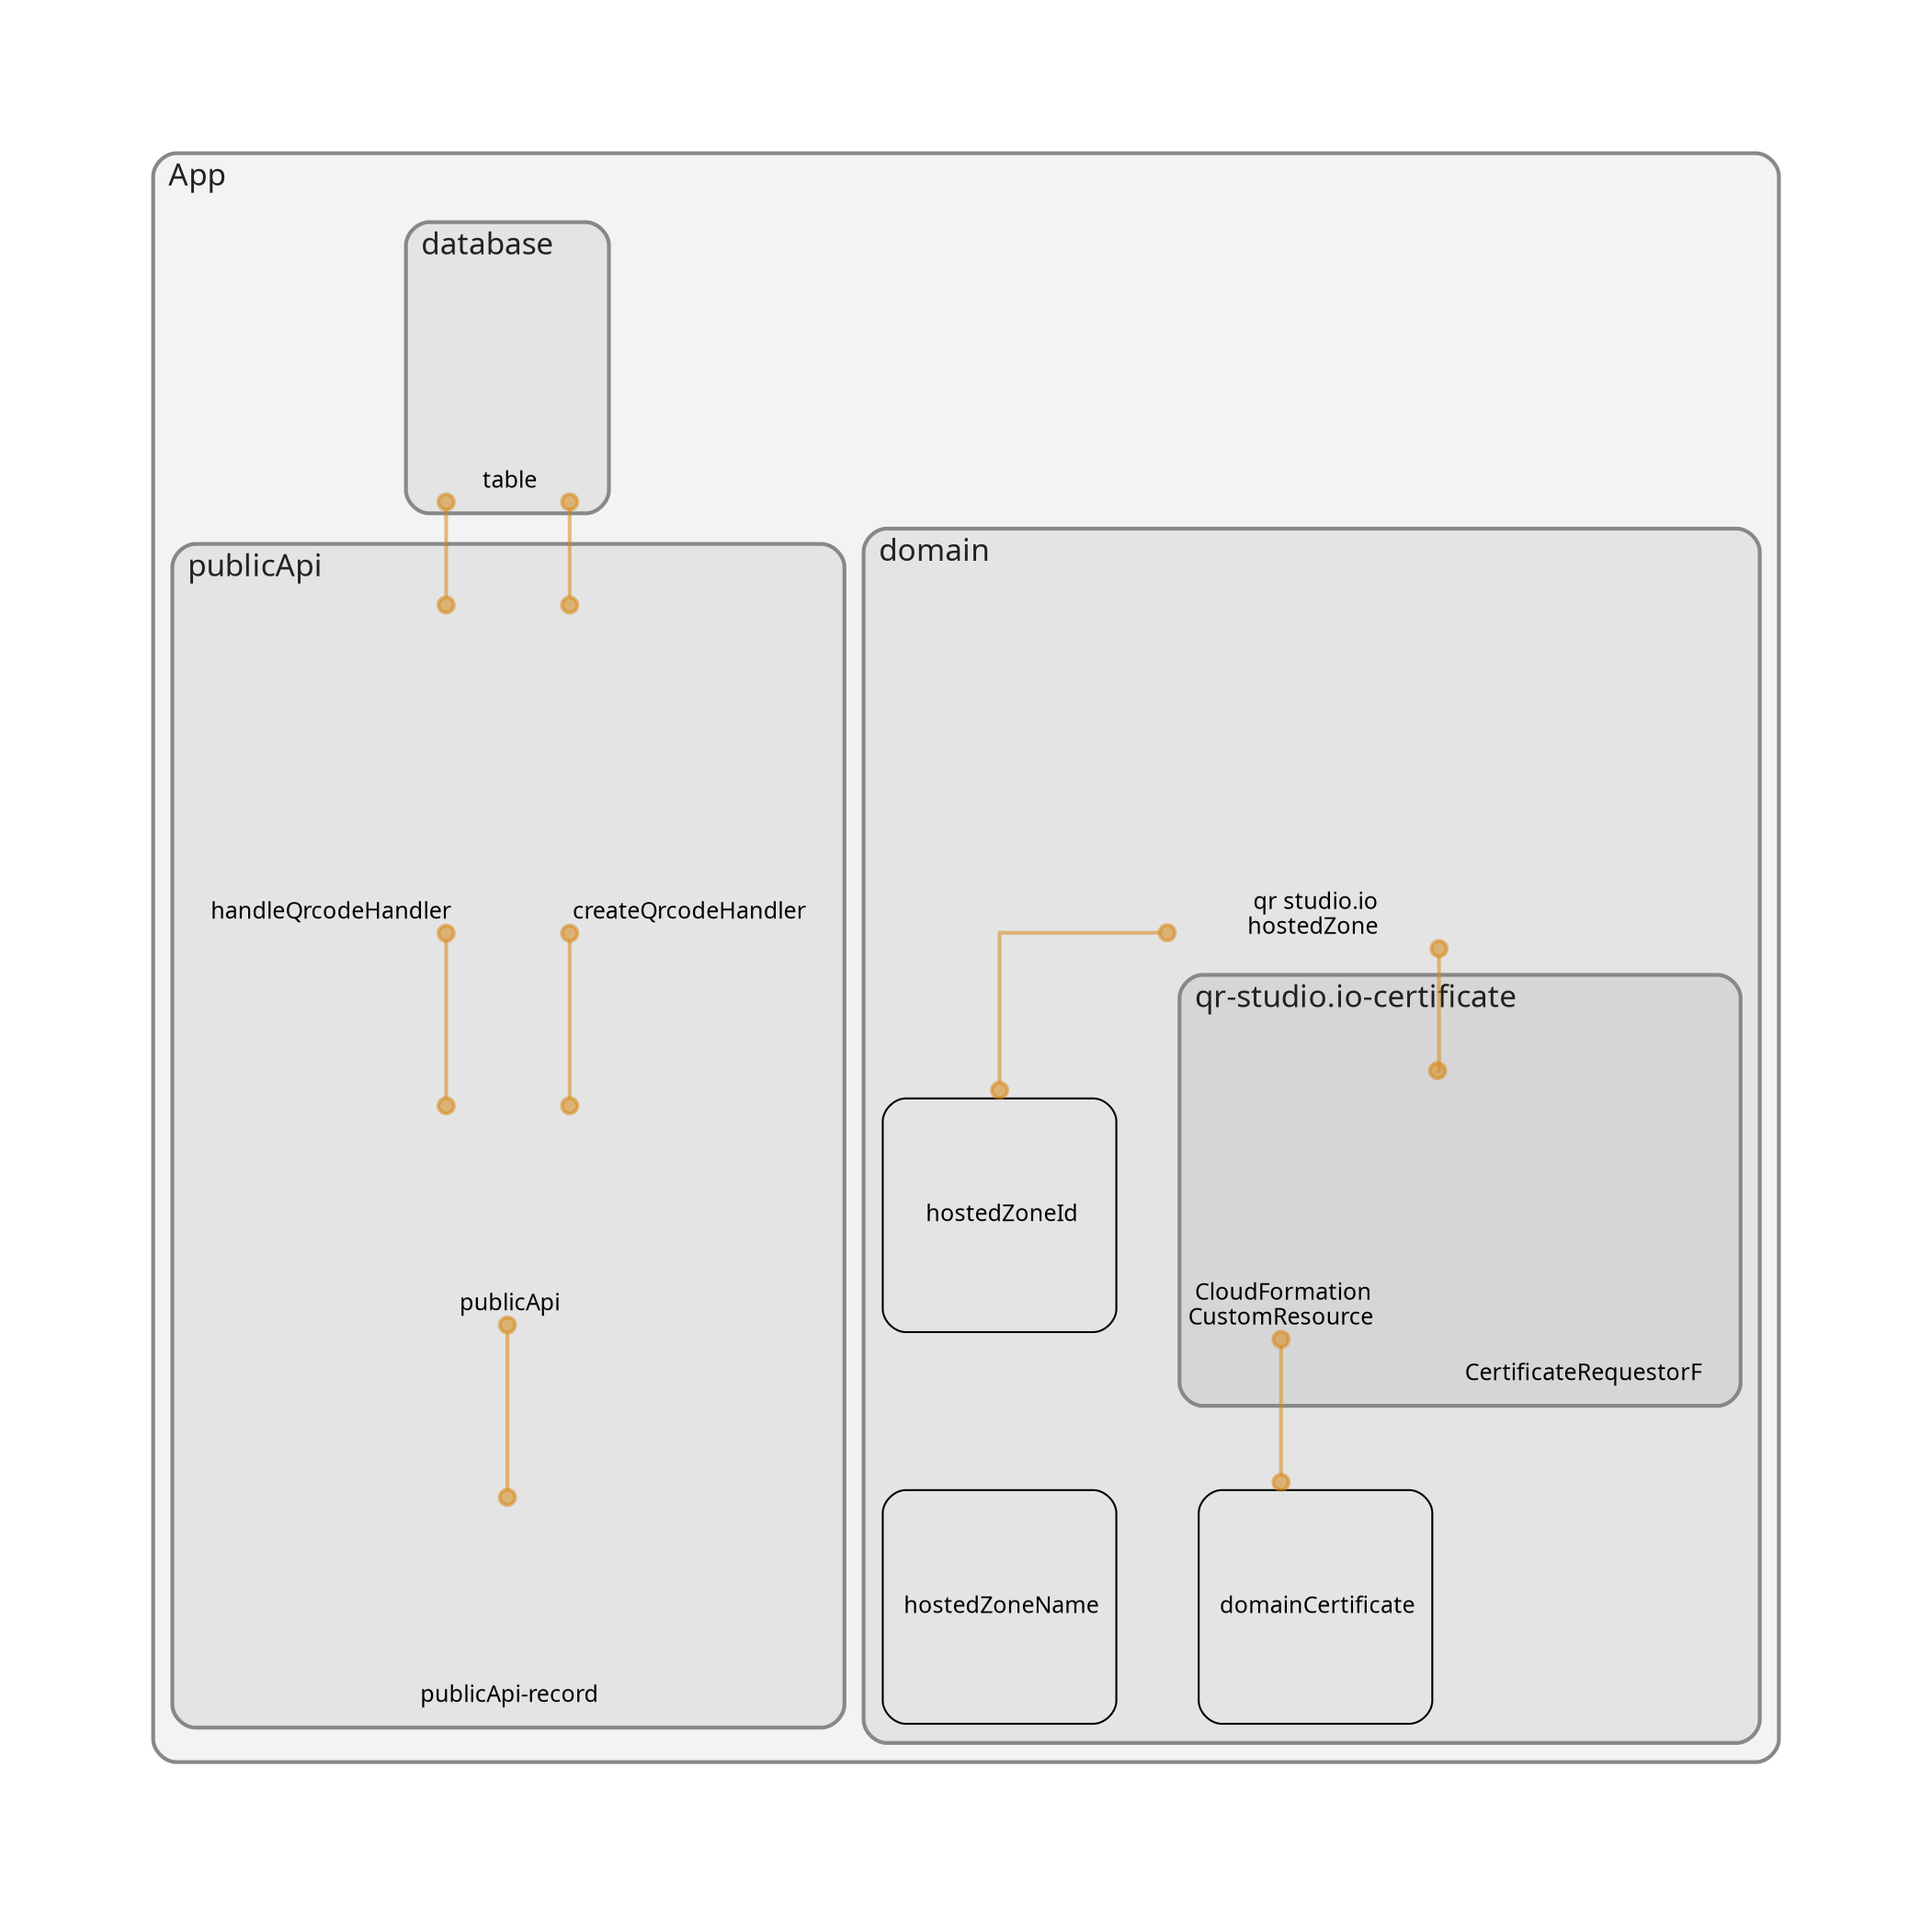 digraph "Diagram" {
  splines = "ortho";
  pad = "1.0";
  nodesep = "0.60";
  ranksep = "0.75";
  fontname = "Sans-Serif";
  fontsize = "15";
  dpi = "200";
  rankdir = "BT";
  compound = "true";
  fontcolor = "#222222";
  edge [
    color = "#D5871488",
    penwidth = 2,
    arrowhead = "dot",
    arrowtail = "dot",
  ];
  node [
    shape = "box",
    style = "rounded",
    fixedsize = true,
    width = 1.7,
    height = 1.7,
    labelloc = "c",
    imagescale = true,
    fontname = "Sans-Serif",
    fontsize = 8,
    margin = 8,
  ];
  subgraph "App" {
    subgraph "cluster-SubGraph.App" {
      graph [
        label = "App",
        labelloc = "b",
        labeljust = "l",
        margin = "10",
        fontsize = "16",
        penwidth = "2",
        pencolor = "#888888",
        style = "filled,rounded",
        fillcolor = "#f3f3f3",
      ];
      subgraph "cluster-SubGraph.domain" {
        graph [
          label = "domain",
          labelloc = "b",
          labeljust = "l",
          margin = "10",
          fontsize = "16",
          penwidth = "2",
          pencolor = "#888888",
          style = "filled,rounded",
          fillcolor = "#e4e4e4",
        ];
        "domain/qr-studio.io-hostedZone" [
          label = " qr studio.io\nhostedZone",
          fontsize = 12,
          image = "/Users/josemiguel/workspace/qr-studio/node_modules/cdk-dia/icons/aws/Resource/Res_Networking-and-Content-Delivery/Res_48_Dark/Res_Amazon-Route-53-Hosted-Zone_48_Dark_gen.png",
          imagescale = "true",
          imagepos = "tc",
          penwidth = "0",
          shape = "node",
          fixedsize = "true",
          labelloc = "b",
          width = 2,
          height = 2.4819999999999998,
        ];
        "domain/domainCertificate" [
          label = " domainCertificate",
          fontsize = 12,
        ];
        "domain/hostedZoneId" [
          label = " hostedZoneId",
          fontsize = 12,
        ];
        "domain/hostedZoneName" [
          label = " hostedZoneName",
          fontsize = 12,
        ];
        subgraph "cluster-SubGraph.qr-studio.io-certificate" {
          graph [
            label = "qr-studio.io-certificate",
            labelloc = "b",
            labeljust = "l",
            margin = "10",
            fontsize = "16",
            penwidth = "2",
            pencolor = "#888888",
            style = "filled,rounded",
            fillcolor = "#d6d6d6",
          ];
          "domain/qr-studio.io-certificate/CertificateRequestorFunction" [
            label = "\nCertificateRequestorF",
            fontsize = 12,
            image = "/Users/josemiguel/workspace/qr-studio/node_modules/cdk-dia/icons/aws/Service/Arch_Compute/64/Arch_AWS-Lambda_64@5x.png",
            imagescale = "true",
            imagepos = "tc",
            penwidth = "0",
            shape = "node",
            fixedsize = "true",
            labelloc = "b",
            width = 2,
            height = 2.4819999999999998,
          ];
          "domain/qr-studio.io-certificate/CertificateRequestorResource" [
            label = " CloudFormation\nCustomResource",
            fontsize = 12,
            image = "/Users/josemiguel/workspace/qr-studio/node_modules/cdk-dia/icons/aws/Service/Arch_Management-Governance/64/Arch_AWS-CloudFormation_64@5x.png",
            imagescale = "true",
            imagepos = "tc",
            penwidth = "0",
            shape = "node",
            fixedsize = "true",
            labelloc = "b",
            width = 1.2,
            height = 1.682,
          ];
        }
      }
      subgraph "cluster-SubGraph.database" {
        graph [
          label = "database",
          labelloc = "b",
          labeljust = "l",
          margin = "10",
          fontsize = "16",
          penwidth = "2",
          pencolor = "#888888",
          style = "filled,rounded",
          fillcolor = "#e4e4e4",
        ];
        "database/table" [
          label = " table",
          fontsize = 12,
          image = "/Users/josemiguel/workspace/qr-studio/node_modules/cdk-dia/icons/aws/Service/Arch_Database/64/Arch_Amazon-DynamoDB_64@5x.png",
          imagescale = "true",
          imagepos = "tc",
          penwidth = "0",
          shape = "node",
          fixedsize = "true",
          labelloc = "b",
          width = 1.2,
          height = 1.466,
        ];
      }
      subgraph "cluster-SubGraph.publicApi" {
        graph [
          label = "publicApi",
          labelloc = "b",
          labeljust = "l",
          margin = "10",
          fontsize = "16",
          penwidth = "2",
          pencolor = "#888888",
          style = "filled,rounded",
          fillcolor = "#e4e4e4",
        ];
        "publicApi/publicApi" [
          label = " publicApi",
          fontsize = 12,
          image = "/Users/josemiguel/workspace/qr-studio/node_modules/cdk-dia/icons/aws/Service/Arch_Networking-Content/64/Arch_Amazon-API-Gateway_64@5x.png",
          imagescale = "true",
          imagepos = "tc",
          penwidth = "0",
          shape = "node",
          fixedsize = "true",
          labelloc = "b",
          width = 1.2,
          height = 1.466,
        ];
        "publicApi/publicApi-record" [
          label = " publicApi-record",
          fontsize = 12,
          image = "/Users/josemiguel/workspace/qr-studio/node_modules/cdk-dia/icons/aws/Resource/Res_Networking-and-Content-Delivery/Res_48_Dark/Res_Amazon-Route-53-Hosted-Zone_48_Dark_gen.png",
          imagescale = "true",
          imagepos = "tc",
          penwidth = "0",
          shape = "node",
          fixedsize = "true",
          labelloc = "b",
          width = 1.2,
          height = 1.466,
        ];
        "publicApi/handleQrcodeHandler" [
          label = " handleQrcodeHandler",
          fontsize = 12,
          image = "/Users/josemiguel/workspace/qr-studio/node_modules/cdk-dia/icons/aws/Service/Arch_Compute/64/Arch_AWS-Lambda_64@5x.png",
          imagescale = "true",
          imagepos = "tc",
          penwidth = "0",
          shape = "node",
          fixedsize = "true",
          labelloc = "b",
          width = 2,
          height = 2.266,
        ];
        "publicApi/createQrcodeHandler" [
          label = " createQrcodeHandler",
          fontsize = 12,
          image = "/Users/josemiguel/workspace/qr-studio/node_modules/cdk-dia/icons/aws/Service/Arch_Compute/64/Arch_AWS-Lambda_64@5x.png",
          imagescale = "true",
          imagepos = "tc",
          penwidth = "0",
          shape = "node",
          fixedsize = "true",
          labelloc = "b",
          width = 2,
          height = 2.266,
        ];
      }
    }
  }
  "domain/qr-studio.io-certificate/CertificateRequestorFunction" -> "domain/qr-studio.io-hostedZone" [
    dir = "both",
  ];
  "domain/domainCertificate" -> "domain/qr-studio.io-certificate/CertificateRequestorResource" [
    dir = "both",
  ];
  "domain/hostedZoneId" -> "domain/qr-studio.io-hostedZone" [
    dir = "both",
  ];
  "publicApi/publicApi" -> "publicApi/handleQrcodeHandler" [
    dir = "both",
  ];
  "publicApi/publicApi" -> "publicApi/createQrcodeHandler" [
    dir = "both",
  ];
  "publicApi/publicApi-record" -> "publicApi/publicApi" [
    dir = "both",
  ];
  "publicApi/handleQrcodeHandler" -> "database/table" [
    dir = "both",
  ];
  "publicApi/createQrcodeHandler" -> "database/table" [
    dir = "both",
  ];
}